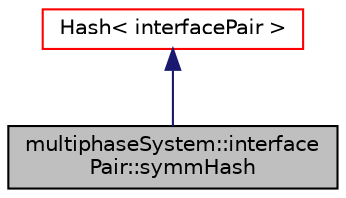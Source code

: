 digraph "multiphaseSystem::interfacePair::symmHash"
{
  bgcolor="transparent";
  edge [fontname="Helvetica",fontsize="10",labelfontname="Helvetica",labelfontsize="10"];
  node [fontname="Helvetica",fontsize="10",shape=record];
  Node3 [label="multiphaseSystem::interface\lPair::symmHash",height=0.2,width=0.4,color="black", fillcolor="grey75", style="filled", fontcolor="black"];
  Node4 -> Node3 [dir="back",color="midnightblue",fontsize="10",style="solid",fontname="Helvetica"];
  Node4 [label="Hash\< interfacePair \>",height=0.2,width=0.4,color="red",URL="$a28861.html"];
}
